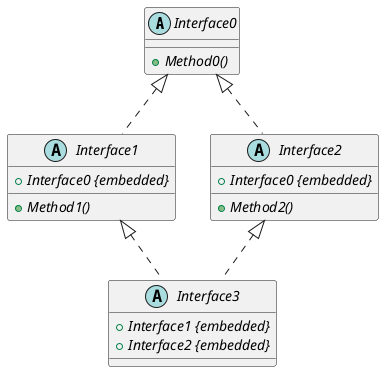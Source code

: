 @startuml

abstract class Interface0 {
   {abstract} {method} + Method0()
}
abstract class Interface1 {
   {abstract} {field} + Interface0 {embedded}
   {abstract} {method} + Method1()
}
abstract class Interface2 {
   {abstract} {field} + Interface0 {embedded}
   {abstract} {method} + Method2()
}
abstract class Interface3 {
   {abstract} {field} + Interface1 {embedded}
   {abstract} {field} + Interface2 {embedded}
}

Interface0 <|.. Interface1
Interface0 <|.. Interface2
Interface1 <|.. Interface3
Interface2 <|.. Interface3

@enduml
